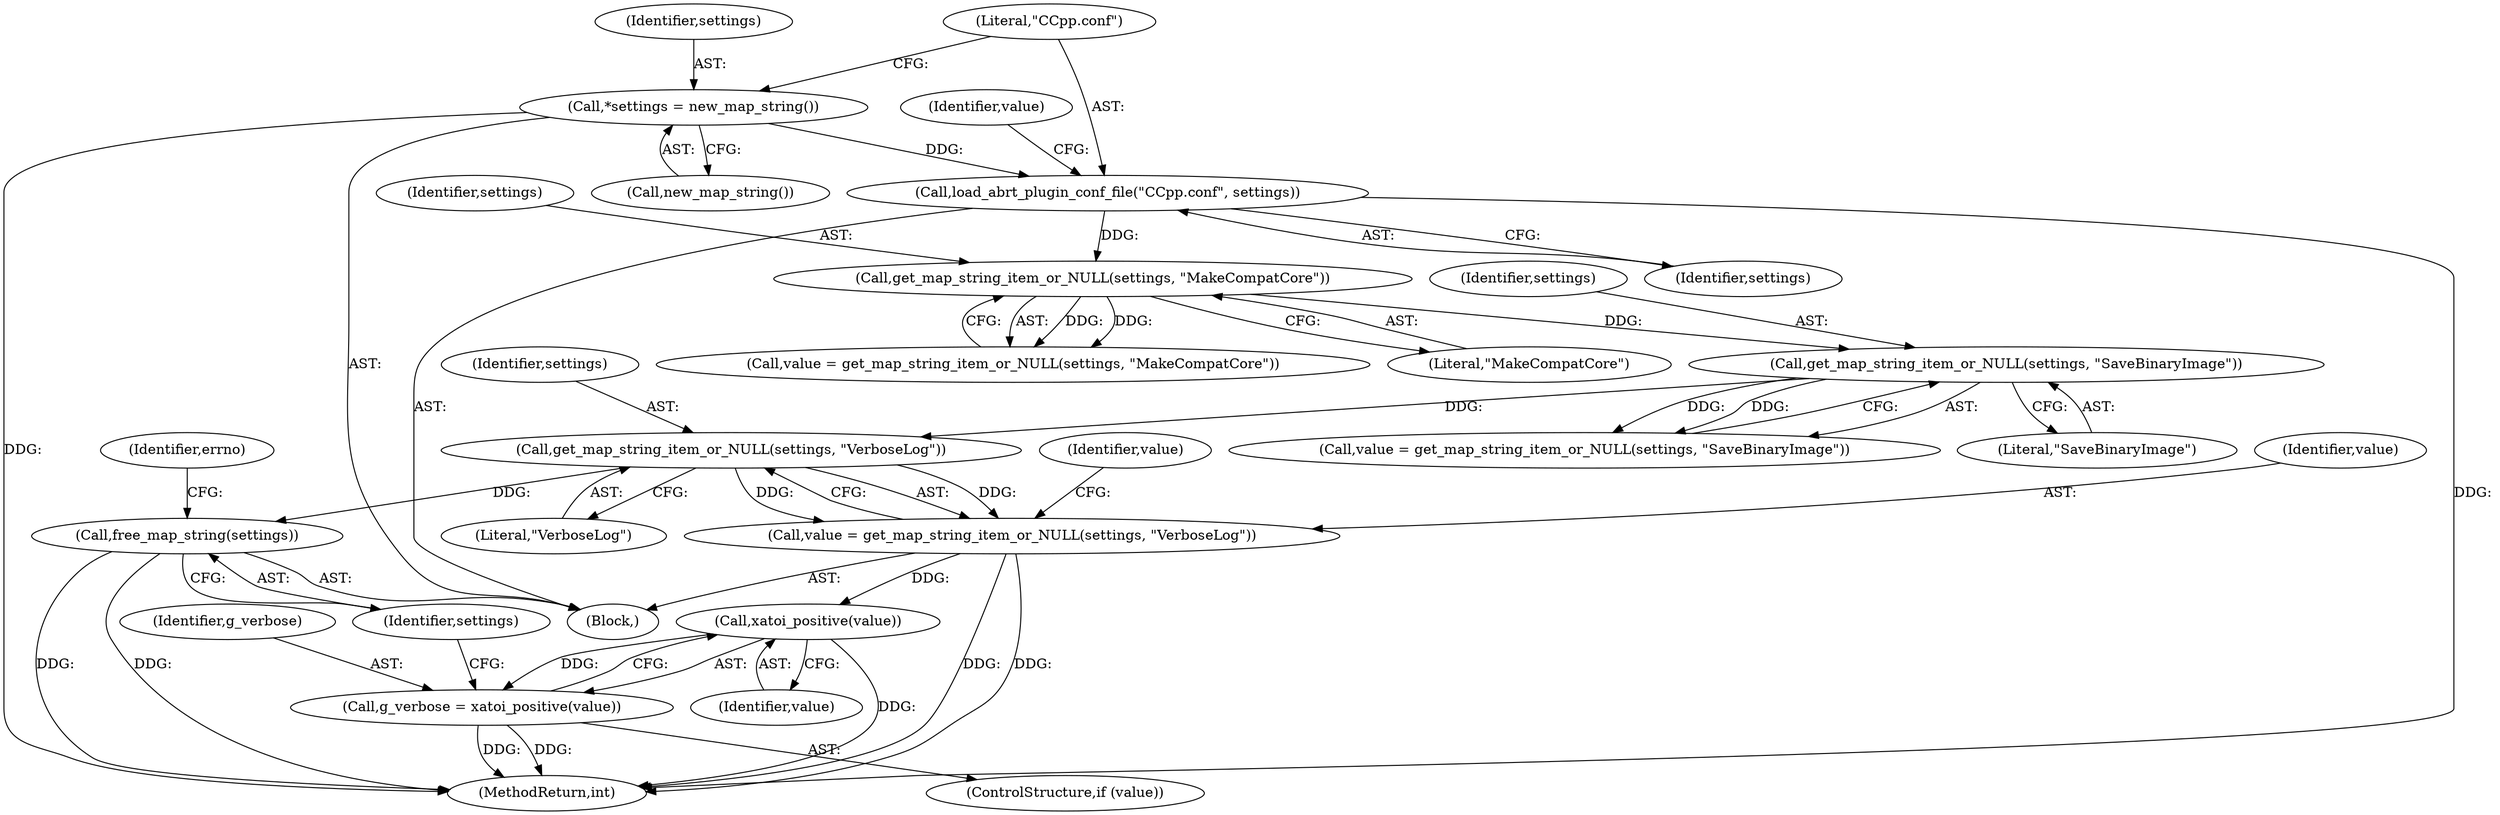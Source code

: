 digraph "0_abrt_4f2c1ddd3e3b81d2d5146b883115371f1cada9f9@pointer" {
"1000242" [label="(Call,get_map_string_item_or_NULL(settings, \"VerboseLog\"))"];
"1000231" [label="(Call,get_map_string_item_or_NULL(settings, \"SaveBinaryImage\"))"];
"1000220" [label="(Call,get_map_string_item_or_NULL(settings, \"MakeCompatCore\"))"];
"1000214" [label="(Call,load_abrt_plugin_conf_file(\"CCpp.conf\", settings))"];
"1000211" [label="(Call,*settings = new_map_string())"];
"1000240" [label="(Call,value = get_map_string_item_or_NULL(settings, \"VerboseLog\"))"];
"1000249" [label="(Call,xatoi_positive(value))"];
"1000247" [label="(Call,g_verbose = xatoi_positive(value))"];
"1000251" [label="(Call,free_map_string(settings))"];
"1000249" [label="(Call,xatoi_positive(value))"];
"1000222" [label="(Literal,\"MakeCompatCore\")"];
"1000251" [label="(Call,free_map_string(settings))"];
"1000231" [label="(Call,get_map_string_item_or_NULL(settings, \"SaveBinaryImage\"))"];
"1000216" [label="(Identifier,settings)"];
"1000233" [label="(Literal,\"SaveBinaryImage\")"];
"1000247" [label="(Call,g_verbose = xatoi_positive(value))"];
"1000244" [label="(Literal,\"VerboseLog\")"];
"1000246" [label="(Identifier,value)"];
"1000254" [label="(Identifier,errno)"];
"1000241" [label="(Identifier,value)"];
"1000213" [label="(Call,new_map_string())"];
"1000248" [label="(Identifier,g_verbose)"];
"1000221" [label="(Identifier,settings)"];
"1000215" [label="(Literal,\"CCpp.conf\")"];
"1000252" [label="(Identifier,settings)"];
"1000245" [label="(ControlStructure,if (value))"];
"1000243" [label="(Identifier,settings)"];
"1000212" [label="(Identifier,settings)"];
"1000229" [label="(Call,value = get_map_string_item_or_NULL(settings, \"SaveBinaryImage\"))"];
"1000209" [label="(Block,)"];
"1000220" [label="(Call,get_map_string_item_or_NULL(settings, \"MakeCompatCore\"))"];
"1000250" [label="(Identifier,value)"];
"1000242" [label="(Call,get_map_string_item_or_NULL(settings, \"VerboseLog\"))"];
"1000232" [label="(Identifier,settings)"];
"1001180" [label="(MethodReturn,int)"];
"1000240" [label="(Call,value = get_map_string_item_or_NULL(settings, \"VerboseLog\"))"];
"1000219" [label="(Identifier,value)"];
"1000218" [label="(Call,value = get_map_string_item_or_NULL(settings, \"MakeCompatCore\"))"];
"1000211" [label="(Call,*settings = new_map_string())"];
"1000214" [label="(Call,load_abrt_plugin_conf_file(\"CCpp.conf\", settings))"];
"1000242" -> "1000240"  [label="AST: "];
"1000242" -> "1000244"  [label="CFG: "];
"1000243" -> "1000242"  [label="AST: "];
"1000244" -> "1000242"  [label="AST: "];
"1000240" -> "1000242"  [label="CFG: "];
"1000242" -> "1000240"  [label="DDG: "];
"1000242" -> "1000240"  [label="DDG: "];
"1000231" -> "1000242"  [label="DDG: "];
"1000242" -> "1000251"  [label="DDG: "];
"1000231" -> "1000229"  [label="AST: "];
"1000231" -> "1000233"  [label="CFG: "];
"1000232" -> "1000231"  [label="AST: "];
"1000233" -> "1000231"  [label="AST: "];
"1000229" -> "1000231"  [label="CFG: "];
"1000231" -> "1000229"  [label="DDG: "];
"1000231" -> "1000229"  [label="DDG: "];
"1000220" -> "1000231"  [label="DDG: "];
"1000220" -> "1000218"  [label="AST: "];
"1000220" -> "1000222"  [label="CFG: "];
"1000221" -> "1000220"  [label="AST: "];
"1000222" -> "1000220"  [label="AST: "];
"1000218" -> "1000220"  [label="CFG: "];
"1000220" -> "1000218"  [label="DDG: "];
"1000220" -> "1000218"  [label="DDG: "];
"1000214" -> "1000220"  [label="DDG: "];
"1000214" -> "1000209"  [label="AST: "];
"1000214" -> "1000216"  [label="CFG: "];
"1000215" -> "1000214"  [label="AST: "];
"1000216" -> "1000214"  [label="AST: "];
"1000219" -> "1000214"  [label="CFG: "];
"1000214" -> "1001180"  [label="DDG: "];
"1000211" -> "1000214"  [label="DDG: "];
"1000211" -> "1000209"  [label="AST: "];
"1000211" -> "1000213"  [label="CFG: "];
"1000212" -> "1000211"  [label="AST: "];
"1000213" -> "1000211"  [label="AST: "];
"1000215" -> "1000211"  [label="CFG: "];
"1000211" -> "1001180"  [label="DDG: "];
"1000240" -> "1000209"  [label="AST: "];
"1000241" -> "1000240"  [label="AST: "];
"1000246" -> "1000240"  [label="CFG: "];
"1000240" -> "1001180"  [label="DDG: "];
"1000240" -> "1001180"  [label="DDG: "];
"1000240" -> "1000249"  [label="DDG: "];
"1000249" -> "1000247"  [label="AST: "];
"1000249" -> "1000250"  [label="CFG: "];
"1000250" -> "1000249"  [label="AST: "];
"1000247" -> "1000249"  [label="CFG: "];
"1000249" -> "1001180"  [label="DDG: "];
"1000249" -> "1000247"  [label="DDG: "];
"1000247" -> "1000245"  [label="AST: "];
"1000248" -> "1000247"  [label="AST: "];
"1000252" -> "1000247"  [label="CFG: "];
"1000247" -> "1001180"  [label="DDG: "];
"1000247" -> "1001180"  [label="DDG: "];
"1000251" -> "1000209"  [label="AST: "];
"1000251" -> "1000252"  [label="CFG: "];
"1000252" -> "1000251"  [label="AST: "];
"1000254" -> "1000251"  [label="CFG: "];
"1000251" -> "1001180"  [label="DDG: "];
"1000251" -> "1001180"  [label="DDG: "];
}
